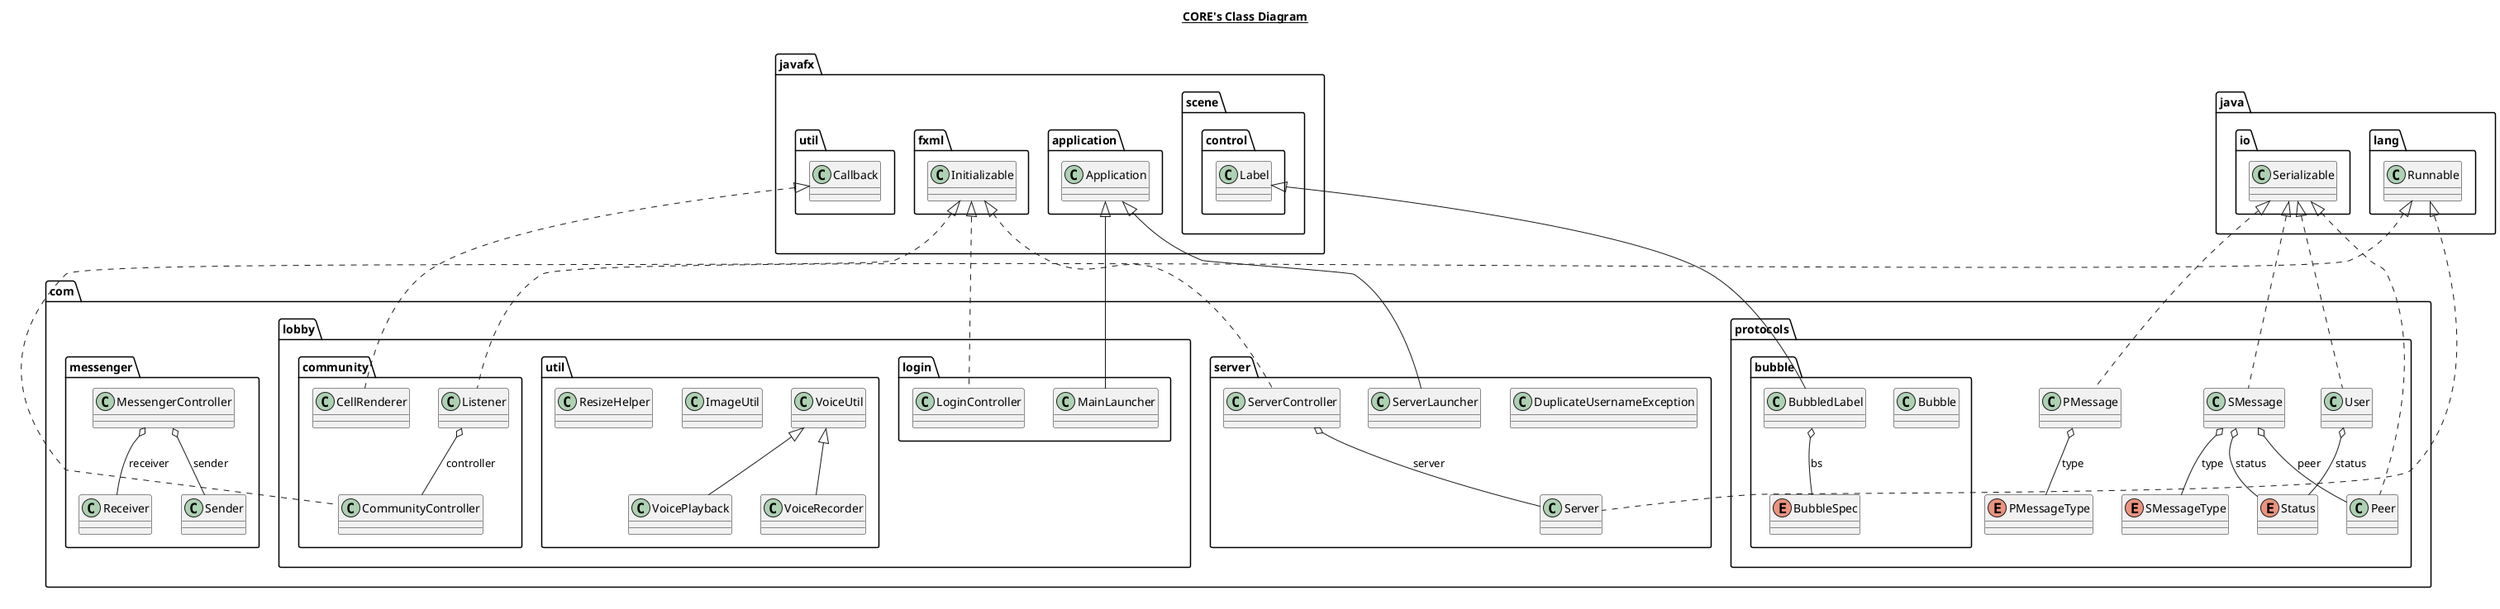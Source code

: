 @startuml

title __CORE's Class Diagram__\n

  namespace com.lobby.community {
    class com.lobby.community.CellRenderer {
    }
  }
  

  namespace com.lobby.community {
    class com.lobby.community.CommunityController {
    }
  }
  

  namespace com.lobby.community {
    class com.lobby.community.Listener {
    }
  }
  

  namespace com.lobby.login {
    class com.lobby.login.LoginController {
    }
  }
  

  namespace com.lobby.login {
    class com.lobby.login.MainLauncher {
    }
  }
  

  namespace com.lobby.util {
    class com.lobby.util.ImageUtil {
    }
  }
  

  namespace com.lobby.util {
    class com.lobby.util.ResizeHelper {
    }
  }
  

  namespace com.lobby.util {
    class com.lobby.util.VoicePlayback {
    }
  }
  

  namespace com.lobby.util {
    class com.lobby.util.VoiceRecorder {
    }
  }
  

  namespace com.lobby.util {
    class com.lobby.util.VoiceUtil {
    }
  }
  

  namespace com.messenger {
    class com.messenger.MessengerController {
    }
  }
  

  namespace com.messenger {
    class com.messenger.Receiver {
    }
  }
  

  namespace com.messenger {
    class com.messenger.Sender {
    }
  }

  

  namespace com.protocols {
    class com.protocols.PMessage {
    }
  }
  

  namespace com.protocols {
    enum PMessageType {
    }
  }
  

  namespace com.protocols {
    class com.protocols.Peer {
    }
  }
  

  namespace com.protocols {
    class com.protocols.SMessage {
    }
  }
  

  namespace com.protocols {
    enum SMessageType {
    }
  }
  

  namespace com.protocols {
    enum Status {
    }
  }
  

  namespace com.protocols {
    class com.protocols.User {
    }
  }
  

  namespace com.protocols {
    namespace bubble {
      class com.protocols.bubble.Bubble {
      }
    }
  }
  

  namespace com.protocols {
    namespace bubble {
      enum BubbleSpec {
      }
    }
  }
  

  namespace com.protocols {
    namespace bubble {
      class com.protocols.bubble.BubbledLabel {
      }
    }
  }
  

  namespace com.server {
    class com.server.DuplicateUsernameException {
    }
  }
  

  namespace com.server {
    class com.server.Server {
    }
  }
  

  namespace com.server {
    class com.server.ServerController {
    }
  }
  

  namespace com.server {
    class com.server.ServerLauncher {
    }
  }
  

  com.lobby.community.CellRenderer .up.|> javafx.util.Callback
  com.lobby.community.CommunityController .up.|> javafx.fxml.Initializable
  com.lobby.community.Listener .up.|> java.lang.Runnable
  com.lobby.community.Listener o-- com.lobby.community.CommunityController : controller
  com.lobby.login.LoginController .up.|> javafx.fxml.Initializable
  com.lobby.login.MainLauncher -up-|> javafx.application.Application
  com.lobby.util.VoicePlayback -up-|> com.lobby.util.VoiceUtil
  com.lobby.util.VoiceRecorder -up-|> com.lobby.util.VoiceUtil
  com.messenger.MessengerController o-- com.messenger.Receiver : receiver
  com.messenger.MessengerController o-- com.messenger.Sender : sender
  com.protocols.PMessage .up.|> java.io.Serializable
  com.protocols.PMessage o-- com.protocols.PMessageType : type
  com.protocols.Peer .up.|> java.io.Serializable
  com.protocols.SMessage .up.|> java.io.Serializable
  com.protocols.SMessage o-- com.protocols.Peer : peer
  com.protocols.SMessage o-- com.protocols.Status : status
  com.protocols.SMessage o-- com.protocols.SMessageType : type
  com.protocols.User .up.|> java.io.Serializable
  com.protocols.User o-- com.protocols.Status : status
  com.protocols.bubble.BubbledLabel -up-|> javafx.scene.control.Label
  com.protocols.bubble.BubbledLabel o-- com.protocols.bubble.BubbleSpec : bs
  com.server.Server .up.|> java.lang.Runnable
  com.server.ServerController .up.|> javafx.fxml.Initializable
  com.server.ServerController o-- com.server.Server : server
  com.server.ServerLauncher -up-|> javafx.application.Application


right footer

endfooter

@enduml
